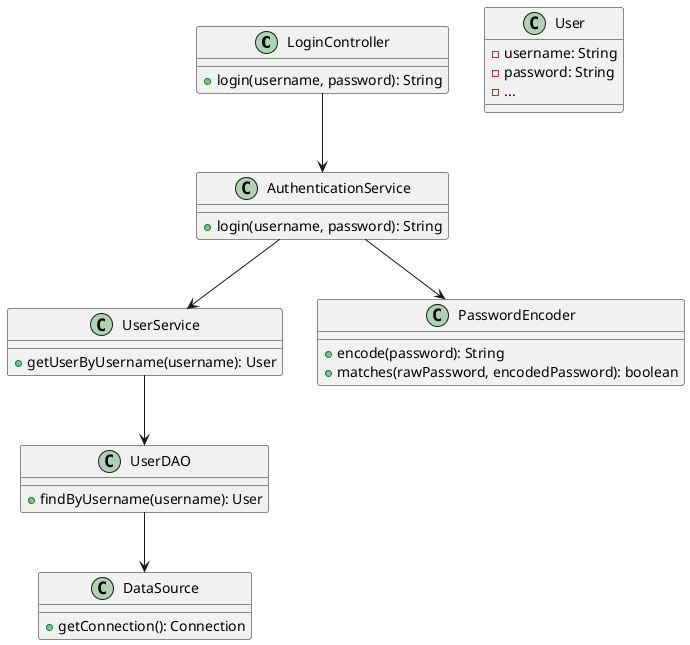 @startuml

class LoginController {
  + login(username, password): String
}

class UserService {
  + getUserByUsername(username): User
}

class AuthenticationService {
  + login(username, password): String
}

class PasswordEncoder {
  + encode(password): String
  + matches(rawPassword, encodedPassword): boolean
}

class UserDAO {
  + findByUsername(username): User
}

class DataSource {
  + getConnection(): Connection
}

class User {
  - username: String
  - password: String
  - ...
}

LoginController --> AuthenticationService
AuthenticationService --> UserService
UserService --> UserDAO
UserDAO --> DataSource
AuthenticationService --> PasswordEncoder

@enduml